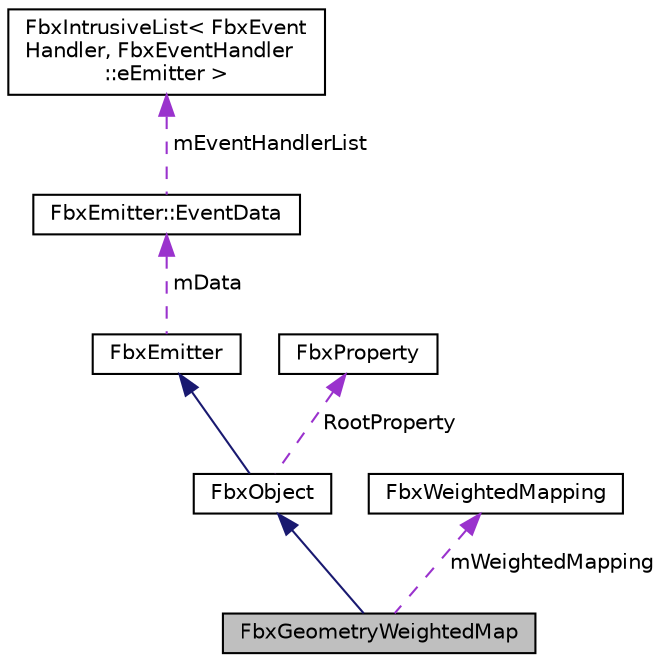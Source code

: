 digraph "FbxGeometryWeightedMap"
{
  edge [fontname="Helvetica",fontsize="10",labelfontname="Helvetica",labelfontsize="10"];
  node [fontname="Helvetica",fontsize="10",shape=record];
  Node3 [label="FbxGeometryWeightedMap",height=0.2,width=0.4,color="black", fillcolor="grey75", style="filled", fontcolor="black"];
  Node4 -> Node3 [dir="back",color="midnightblue",fontsize="10",style="solid",fontname="Helvetica"];
  Node4 [label="FbxObject",height=0.2,width=0.4,color="black", fillcolor="white", style="filled",URL="$class_fbx_object.html"];
  Node5 -> Node4 [dir="back",color="midnightblue",fontsize="10",style="solid",fontname="Helvetica"];
  Node5 [label="FbxEmitter",height=0.2,width=0.4,color="black", fillcolor="white", style="filled",URL="$class_fbx_emitter.html"];
  Node6 -> Node5 [dir="back",color="darkorchid3",fontsize="10",style="dashed",label=" mData" ,fontname="Helvetica"];
  Node6 [label="FbxEmitter::EventData",height=0.2,width=0.4,color="black", fillcolor="white", style="filled",URL="$struct_fbx_emitter_1_1_event_data.html"];
  Node7 -> Node6 [dir="back",color="darkorchid3",fontsize="10",style="dashed",label=" mEventHandlerList" ,fontname="Helvetica"];
  Node7 [label="FbxIntrusiveList\< FbxEvent\lHandler, FbxEventHandler\l::eEmitter \>",height=0.2,width=0.4,color="black", fillcolor="white", style="filled",URL="$class_fbx_intrusive_list.html"];
  Node8 -> Node4 [dir="back",color="darkorchid3",fontsize="10",style="dashed",label=" RootProperty" ,fontname="Helvetica"];
  Node8 [label="FbxProperty",height=0.2,width=0.4,color="black", fillcolor="white", style="filled",URL="$class_fbx_property.html",tooltip="Class to hold user properties. "];
  Node9 -> Node3 [dir="back",color="darkorchid3",fontsize="10",style="dashed",label=" mWeightedMapping" ,fontname="Helvetica"];
  Node9 [label="FbxWeightedMapping",height=0.2,width=0.4,color="black", fillcolor="white", style="filled",URL="$class_fbx_weighted_mapping.html"];
}
